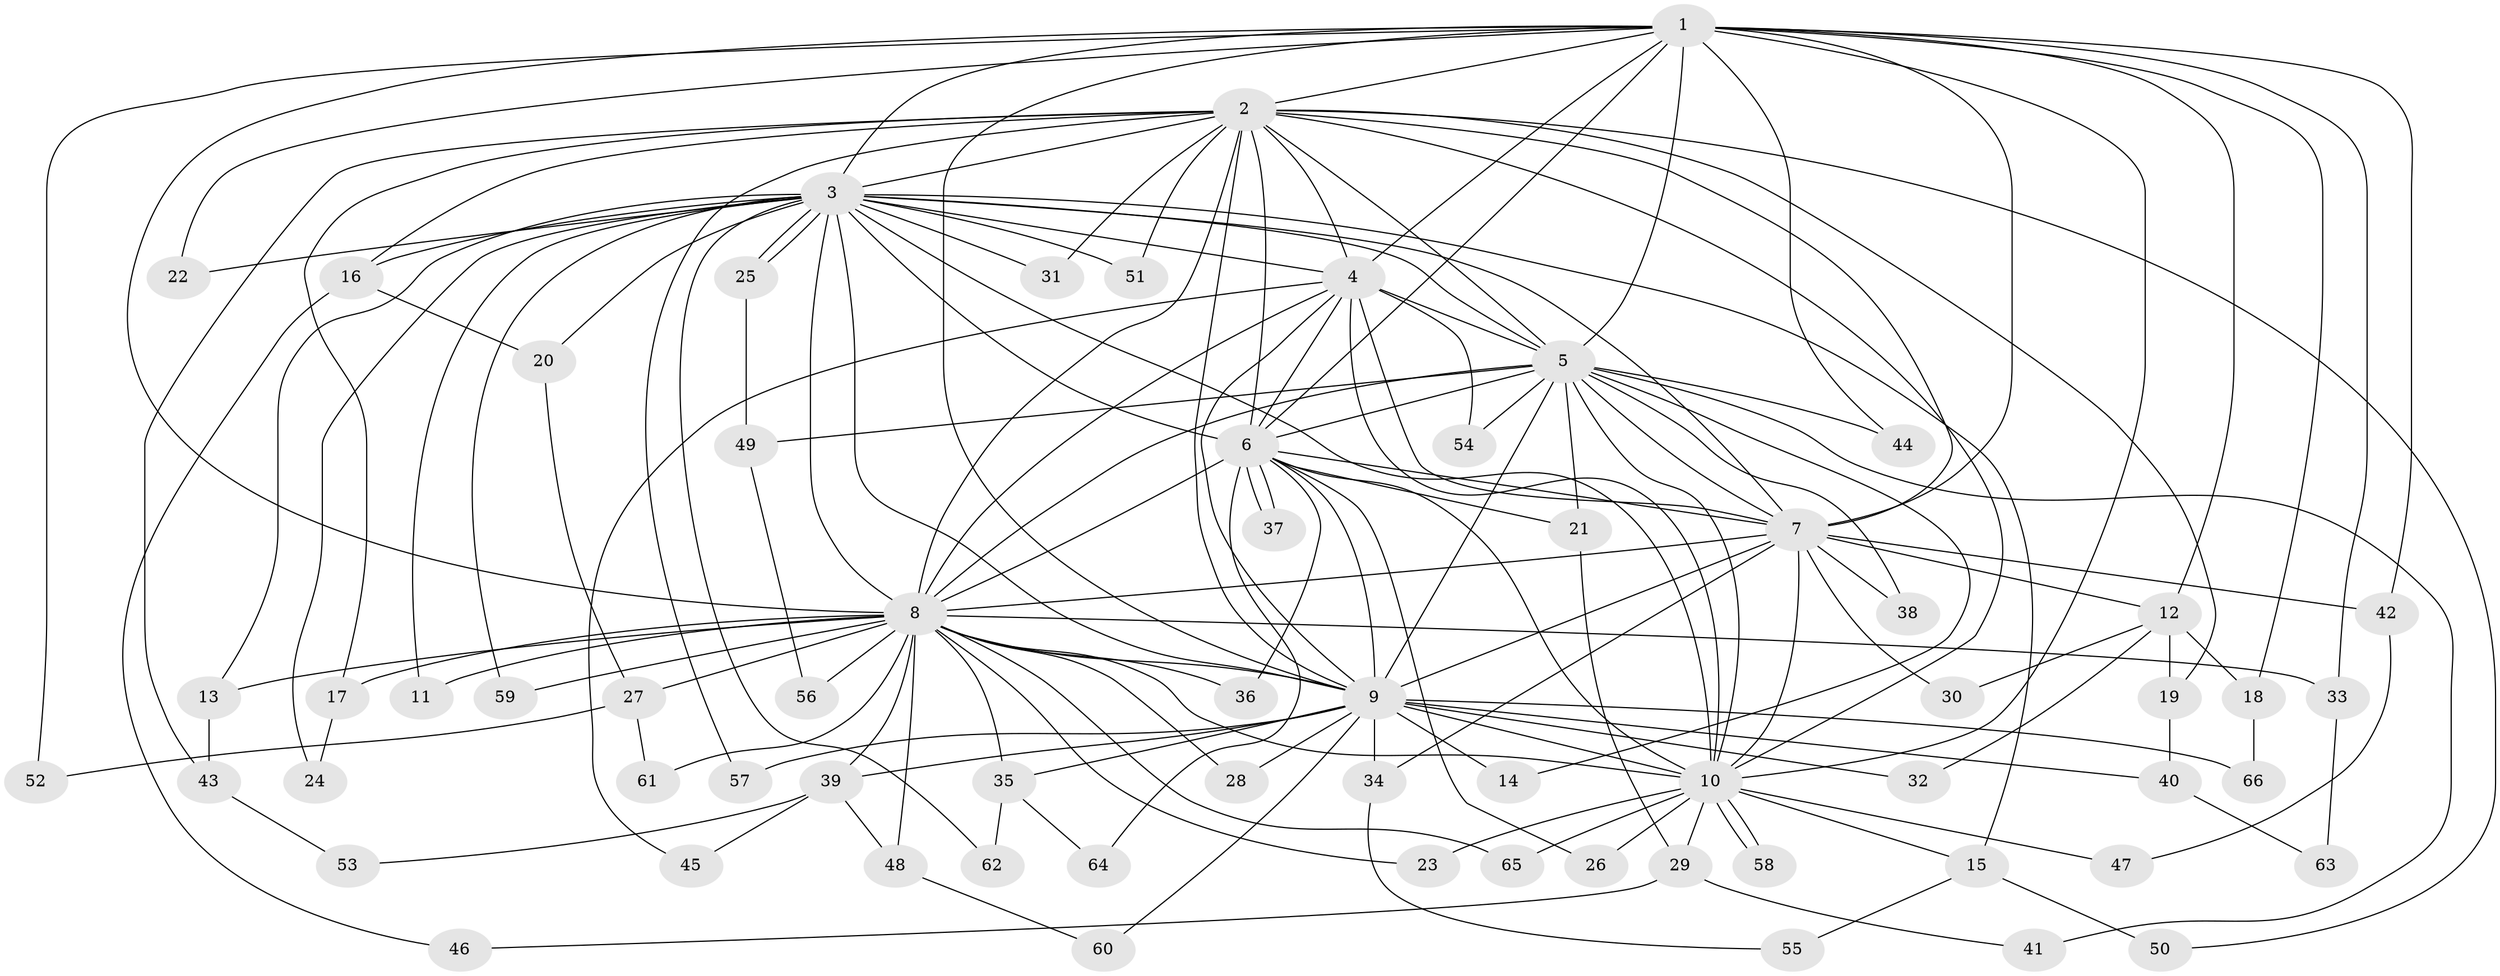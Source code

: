 // coarse degree distribution, {27: 0.02, 16: 0.02, 20: 0.02, 10: 0.02, 13: 0.04, 12: 0.02, 17: 0.04, 2: 0.54, 5: 0.06, 3: 0.16, 4: 0.06}
// Generated by graph-tools (version 1.1) at 2025/41/03/06/25 10:41:43]
// undirected, 66 vertices, 157 edges
graph export_dot {
graph [start="1"]
  node [color=gray90,style=filled];
  1;
  2;
  3;
  4;
  5;
  6;
  7;
  8;
  9;
  10;
  11;
  12;
  13;
  14;
  15;
  16;
  17;
  18;
  19;
  20;
  21;
  22;
  23;
  24;
  25;
  26;
  27;
  28;
  29;
  30;
  31;
  32;
  33;
  34;
  35;
  36;
  37;
  38;
  39;
  40;
  41;
  42;
  43;
  44;
  45;
  46;
  47;
  48;
  49;
  50;
  51;
  52;
  53;
  54;
  55;
  56;
  57;
  58;
  59;
  60;
  61;
  62;
  63;
  64;
  65;
  66;
  1 -- 2;
  1 -- 3;
  1 -- 4;
  1 -- 5;
  1 -- 6;
  1 -- 7;
  1 -- 8;
  1 -- 9;
  1 -- 10;
  1 -- 12;
  1 -- 18;
  1 -- 22;
  1 -- 33;
  1 -- 42;
  1 -- 44;
  1 -- 52;
  2 -- 3;
  2 -- 4;
  2 -- 5;
  2 -- 6;
  2 -- 7;
  2 -- 8;
  2 -- 9;
  2 -- 10;
  2 -- 16;
  2 -- 17;
  2 -- 19;
  2 -- 31;
  2 -- 43;
  2 -- 50;
  2 -- 51;
  2 -- 57;
  3 -- 4;
  3 -- 5;
  3 -- 6;
  3 -- 7;
  3 -- 8;
  3 -- 9;
  3 -- 10;
  3 -- 11;
  3 -- 13;
  3 -- 15;
  3 -- 16;
  3 -- 20;
  3 -- 22;
  3 -- 24;
  3 -- 25;
  3 -- 25;
  3 -- 31;
  3 -- 51;
  3 -- 59;
  3 -- 62;
  4 -- 5;
  4 -- 6;
  4 -- 7;
  4 -- 8;
  4 -- 9;
  4 -- 10;
  4 -- 45;
  4 -- 54;
  5 -- 6;
  5 -- 7;
  5 -- 8;
  5 -- 9;
  5 -- 10;
  5 -- 14;
  5 -- 21;
  5 -- 38;
  5 -- 41;
  5 -- 44;
  5 -- 49;
  5 -- 54;
  6 -- 7;
  6 -- 8;
  6 -- 9;
  6 -- 10;
  6 -- 21;
  6 -- 26;
  6 -- 36;
  6 -- 37;
  6 -- 37;
  6 -- 64;
  7 -- 8;
  7 -- 9;
  7 -- 10;
  7 -- 12;
  7 -- 30;
  7 -- 34;
  7 -- 38;
  7 -- 42;
  8 -- 9;
  8 -- 10;
  8 -- 11;
  8 -- 13;
  8 -- 17;
  8 -- 23;
  8 -- 27;
  8 -- 28;
  8 -- 33;
  8 -- 35;
  8 -- 36;
  8 -- 39;
  8 -- 48;
  8 -- 56;
  8 -- 59;
  8 -- 61;
  8 -- 65;
  9 -- 10;
  9 -- 14;
  9 -- 28;
  9 -- 32;
  9 -- 34;
  9 -- 35;
  9 -- 39;
  9 -- 40;
  9 -- 57;
  9 -- 60;
  9 -- 66;
  10 -- 15;
  10 -- 23;
  10 -- 26;
  10 -- 29;
  10 -- 47;
  10 -- 58;
  10 -- 58;
  10 -- 65;
  12 -- 18;
  12 -- 19;
  12 -- 30;
  12 -- 32;
  13 -- 43;
  15 -- 50;
  15 -- 55;
  16 -- 20;
  16 -- 46;
  17 -- 24;
  18 -- 66;
  19 -- 40;
  20 -- 27;
  21 -- 29;
  25 -- 49;
  27 -- 52;
  27 -- 61;
  29 -- 41;
  29 -- 46;
  33 -- 63;
  34 -- 55;
  35 -- 62;
  35 -- 64;
  39 -- 45;
  39 -- 48;
  39 -- 53;
  40 -- 63;
  42 -- 47;
  43 -- 53;
  48 -- 60;
  49 -- 56;
}
